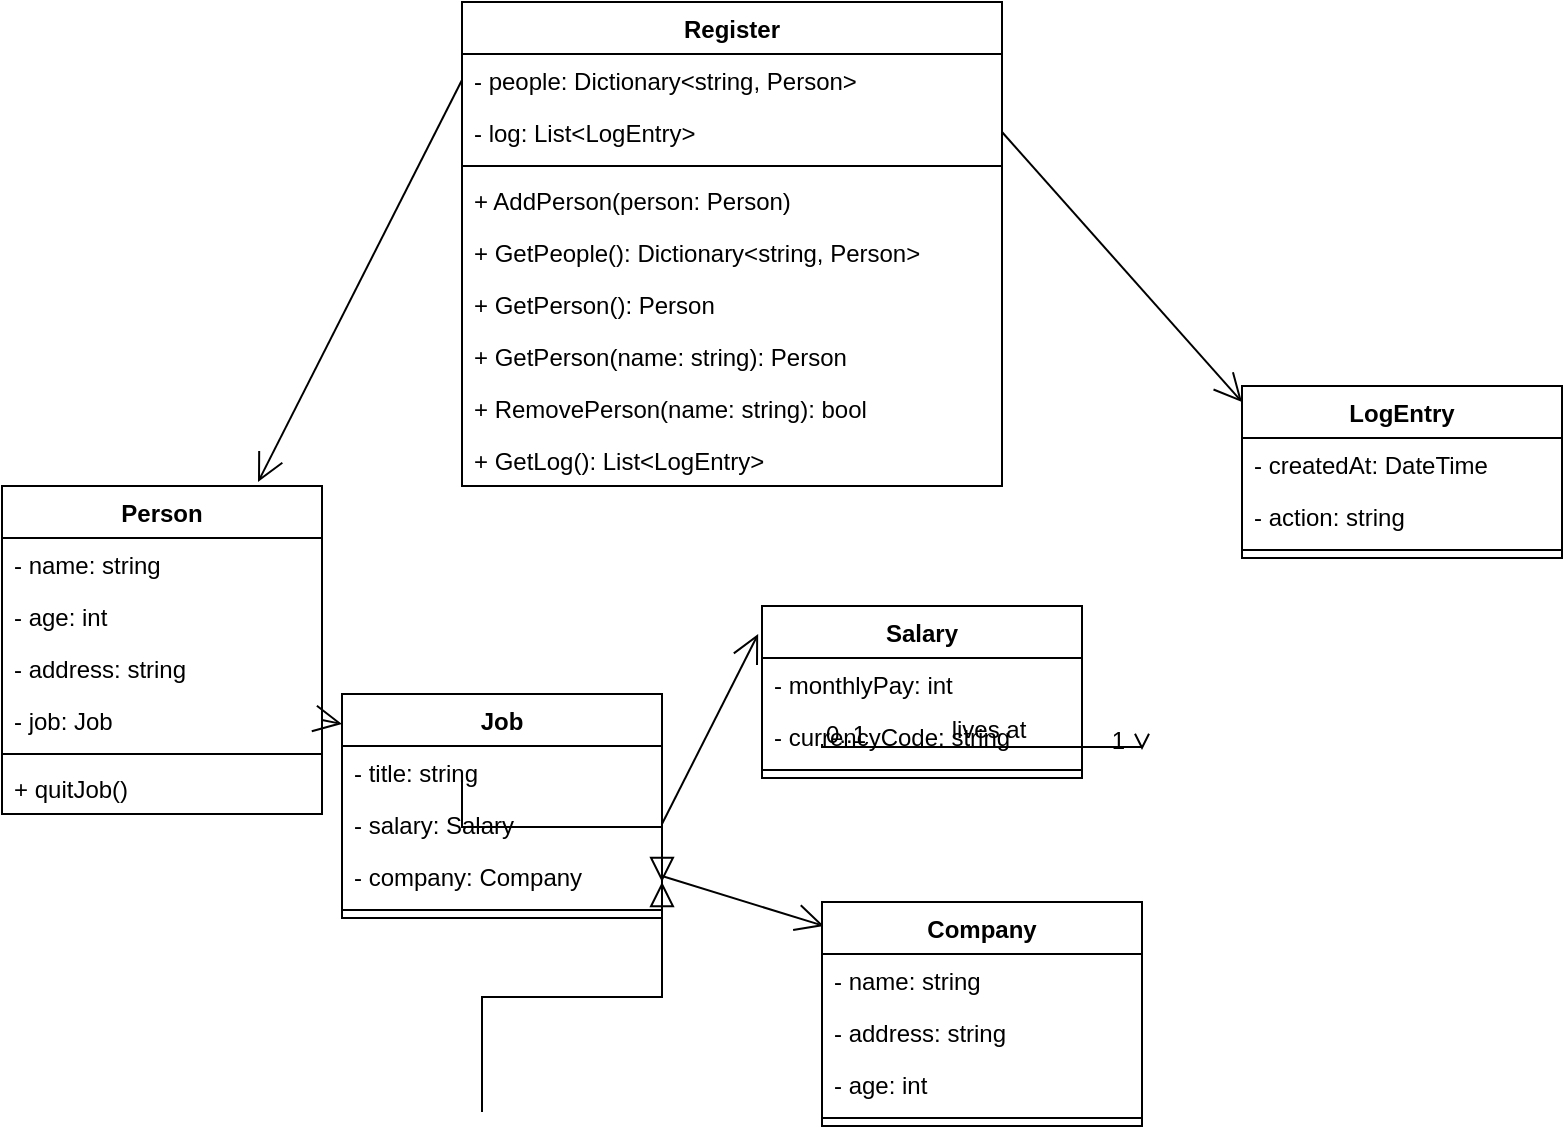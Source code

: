 <mxfile version="13.6.0" type="device"><diagram id="C5RBs43oDa-KdzZeNtuy" name="Page-1"><mxGraphModel dx="1186" dy="724" grid="1" gridSize="10" guides="1" tooltips="1" connect="1" arrows="1" fold="1" page="1" pageScale="1" pageWidth="827" pageHeight="1169" math="0" shadow="0"><root><mxCell id="WIyWlLk6GJQsqaUBKTNV-0"/><mxCell id="WIyWlLk6GJQsqaUBKTNV-1" parent="WIyWlLk6GJQsqaUBKTNV-0"/><mxCell id="ahdA7ts5o8jpzLJ7Q1MH-20" value="Person" style="swimlane;fontStyle=1;align=center;verticalAlign=top;childLayout=stackLayout;horizontal=1;startSize=26;horizontalStack=0;resizeParent=1;resizeParentMax=0;resizeLast=0;collapsible=1;marginBottom=0;" vertex="1" parent="WIyWlLk6GJQsqaUBKTNV-1"><mxGeometry x="20" y="270" width="160" height="164" as="geometry"/></mxCell><mxCell id="ahdA7ts5o8jpzLJ7Q1MH-21" value="- name: string" style="text;strokeColor=none;fillColor=none;align=left;verticalAlign=top;spacingLeft=4;spacingRight=4;overflow=hidden;rotatable=0;points=[[0,0.5],[1,0.5]];portConstraint=eastwest;" vertex="1" parent="ahdA7ts5o8jpzLJ7Q1MH-20"><mxGeometry y="26" width="160" height="26" as="geometry"/></mxCell><mxCell id="ahdA7ts5o8jpzLJ7Q1MH-36" value="- age: int" style="text;strokeColor=none;fillColor=none;align=left;verticalAlign=top;spacingLeft=4;spacingRight=4;overflow=hidden;rotatable=0;points=[[0,0.5],[1,0.5]];portConstraint=eastwest;" vertex="1" parent="ahdA7ts5o8jpzLJ7Q1MH-20"><mxGeometry y="52" width="160" height="26" as="geometry"/></mxCell><mxCell id="ahdA7ts5o8jpzLJ7Q1MH-37" value="- address: string" style="text;strokeColor=none;fillColor=none;align=left;verticalAlign=top;spacingLeft=4;spacingRight=4;overflow=hidden;rotatable=0;points=[[0,0.5],[1,0.5]];portConstraint=eastwest;" vertex="1" parent="ahdA7ts5o8jpzLJ7Q1MH-20"><mxGeometry y="78" width="160" height="26" as="geometry"/></mxCell><mxCell id="ahdA7ts5o8jpzLJ7Q1MH-38" value="- job: Job" style="text;strokeColor=none;fillColor=none;align=left;verticalAlign=top;spacingLeft=4;spacingRight=4;overflow=hidden;rotatable=0;points=[[0,0.5],[1,0.5]];portConstraint=eastwest;" vertex="1" parent="ahdA7ts5o8jpzLJ7Q1MH-20"><mxGeometry y="104" width="160" height="26" as="geometry"/></mxCell><mxCell id="ahdA7ts5o8jpzLJ7Q1MH-22" value="" style="line;strokeWidth=1;fillColor=none;align=left;verticalAlign=middle;spacingTop=-1;spacingLeft=3;spacingRight=3;rotatable=0;labelPosition=right;points=[];portConstraint=eastwest;" vertex="1" parent="ahdA7ts5o8jpzLJ7Q1MH-20"><mxGeometry y="130" width="160" height="8" as="geometry"/></mxCell><mxCell id="ahdA7ts5o8jpzLJ7Q1MH-39" value="+ quitJob()" style="text;strokeColor=none;fillColor=none;align=left;verticalAlign=top;spacingLeft=4;spacingRight=4;overflow=hidden;rotatable=0;points=[[0,0.5],[1,0.5]];portConstraint=eastwest;" vertex="1" parent="ahdA7ts5o8jpzLJ7Q1MH-20"><mxGeometry y="138" width="160" height="26" as="geometry"/></mxCell><mxCell id="ahdA7ts5o8jpzLJ7Q1MH-47" value="" style="endArrow=open;endFill=1;endSize=12;html=1;exitX=0;exitY=0.5;exitDx=0;exitDy=0;entryX=0.8;entryY=-0.012;entryDx=0;entryDy=0;entryPerimeter=0;" edge="1" parent="WIyWlLk6GJQsqaUBKTNV-1" source="ahdA7ts5o8jpzLJ7Q1MH-1" target="ahdA7ts5o8jpzLJ7Q1MH-20"><mxGeometry width="160" relative="1" as="geometry"><mxPoint x="160" y="140" as="sourcePoint"/><mxPoint x="320" y="170" as="targetPoint"/></mxGeometry></mxCell><mxCell id="ahdA7ts5o8jpzLJ7Q1MH-52" value="" style="endArrow=open;endFill=1;endSize=12;html=1;exitX=1;exitY=0.5;exitDx=0;exitDy=0;entryX=0;entryY=0.093;entryDx=0;entryDy=0;entryPerimeter=0;" edge="1" parent="WIyWlLk6GJQsqaUBKTNV-1" source="ahdA7ts5o8jpzLJ7Q1MH-25" target="ahdA7ts5o8jpzLJ7Q1MH-12"><mxGeometry width="160" relative="1" as="geometry"><mxPoint x="260" y="77" as="sourcePoint"/><mxPoint x="158" y="278.032" as="targetPoint"/></mxGeometry></mxCell><mxCell id="ahdA7ts5o8jpzLJ7Q1MH-48" value="" style="endArrow=open;endFill=1;endSize=12;html=1;exitX=1;exitY=0.5;exitDx=0;exitDy=0;entryX=0;entryY=0.134;entryDx=0;entryDy=0;entryPerimeter=0;" edge="1" parent="WIyWlLk6GJQsqaUBKTNV-1" source="ahdA7ts5o8jpzLJ7Q1MH-38" target="ahdA7ts5o8jpzLJ7Q1MH-8"><mxGeometry width="160" relative="1" as="geometry"><mxPoint x="320" y="99" as="sourcePoint"/><mxPoint x="158" y="278.032" as="targetPoint"/></mxGeometry></mxCell><mxCell id="ahdA7ts5o8jpzLJ7Q1MH-49" value="" style="endArrow=open;endFill=1;endSize=12;html=1;exitX=1;exitY=0.5;exitDx=0;exitDy=0;entryX=0.006;entryY=0.107;entryDx=0;entryDy=0;entryPerimeter=0;" edge="1" parent="WIyWlLk6GJQsqaUBKTNV-1" source="ahdA7ts5o8jpzLJ7Q1MH-41" target="ahdA7ts5o8jpzLJ7Q1MH-4"><mxGeometry width="160" relative="1" as="geometry"><mxPoint x="190" y="397" as="sourcePoint"/><mxPoint x="230" y="373.008" as="targetPoint"/></mxGeometry></mxCell><mxCell id="ahdA7ts5o8jpzLJ7Q1MH-50" value="" style="endArrow=open;endFill=1;endSize=12;html=1;exitX=1;exitY=0.5;exitDx=0;exitDy=0;entryX=-0.012;entryY=0.163;entryDx=0;entryDy=0;entryPerimeter=0;" edge="1" parent="WIyWlLk6GJQsqaUBKTNV-1" source="ahdA7ts5o8jpzLJ7Q1MH-40" target="ahdA7ts5o8jpzLJ7Q1MH-16"><mxGeometry width="160" relative="1" as="geometry"><mxPoint x="390" y="449" as="sourcePoint"/><mxPoint x="424.96" y="331.984" as="targetPoint"/></mxGeometry></mxCell><mxCell id="ahdA7ts5o8jpzLJ7Q1MH-8" value="Job" style="swimlane;fontStyle=1;align=center;verticalAlign=top;childLayout=stackLayout;horizontal=1;startSize=26;horizontalStack=0;resizeParent=1;resizeParentMax=0;resizeLast=0;collapsible=1;marginBottom=0;" vertex="1" parent="WIyWlLk6GJQsqaUBKTNV-1"><mxGeometry x="190" y="374" width="160" height="112" as="geometry"/></mxCell><mxCell id="ahdA7ts5o8jpzLJ7Q1MH-9" value="- title: string" style="text;strokeColor=none;fillColor=none;align=left;verticalAlign=top;spacingLeft=4;spacingRight=4;overflow=hidden;rotatable=0;points=[[0,0.5],[1,0.5]];portConstraint=eastwest;" vertex="1" parent="ahdA7ts5o8jpzLJ7Q1MH-8"><mxGeometry y="26" width="160" height="26" as="geometry"/></mxCell><mxCell id="ahdA7ts5o8jpzLJ7Q1MH-40" value="- salary: Salary" style="text;strokeColor=none;fillColor=none;align=left;verticalAlign=top;spacingLeft=4;spacingRight=4;overflow=hidden;rotatable=0;points=[[0,0.5],[1,0.5]];portConstraint=eastwest;" vertex="1" parent="ahdA7ts5o8jpzLJ7Q1MH-8"><mxGeometry y="52" width="160" height="26" as="geometry"/></mxCell><mxCell id="ahdA7ts5o8jpzLJ7Q1MH-41" value="- company: Company" style="text;strokeColor=none;fillColor=none;align=left;verticalAlign=top;spacingLeft=4;spacingRight=4;overflow=hidden;rotatable=0;points=[[0,0.5],[1,0.5]];portConstraint=eastwest;" vertex="1" parent="ahdA7ts5o8jpzLJ7Q1MH-8"><mxGeometry y="78" width="160" height="26" as="geometry"/></mxCell><mxCell id="ahdA7ts5o8jpzLJ7Q1MH-10" value="" style="line;strokeWidth=1;fillColor=none;align=left;verticalAlign=middle;spacingTop=-1;spacingLeft=3;spacingRight=3;rotatable=0;labelPosition=right;points=[];portConstraint=eastwest;" vertex="1" parent="ahdA7ts5o8jpzLJ7Q1MH-8"><mxGeometry y="104" width="160" height="8" as="geometry"/></mxCell><mxCell id="ahdA7ts5o8jpzLJ7Q1MH-16" value="Salary" style="swimlane;fontStyle=1;align=center;verticalAlign=top;childLayout=stackLayout;horizontal=1;startSize=26;horizontalStack=0;resizeParent=1;resizeParentMax=0;resizeLast=0;collapsible=1;marginBottom=0;" vertex="1" parent="WIyWlLk6GJQsqaUBKTNV-1"><mxGeometry x="400" y="330" width="160" height="86" as="geometry"/></mxCell><mxCell id="ahdA7ts5o8jpzLJ7Q1MH-17" value="- monthlyPay: int" style="text;strokeColor=none;fillColor=none;align=left;verticalAlign=top;spacingLeft=4;spacingRight=4;overflow=hidden;rotatable=0;points=[[0,0.5],[1,0.5]];portConstraint=eastwest;" vertex="1" parent="ahdA7ts5o8jpzLJ7Q1MH-16"><mxGeometry y="26" width="160" height="26" as="geometry"/></mxCell><mxCell id="ahdA7ts5o8jpzLJ7Q1MH-46" value="- currencyCode: string" style="text;strokeColor=none;fillColor=none;align=left;verticalAlign=top;spacingLeft=4;spacingRight=4;overflow=hidden;rotatable=0;points=[[0,0.5],[1,0.5]];portConstraint=eastwest;" vertex="1" parent="ahdA7ts5o8jpzLJ7Q1MH-16"><mxGeometry y="52" width="160" height="26" as="geometry"/></mxCell><mxCell id="ahdA7ts5o8jpzLJ7Q1MH-18" value="" style="line;strokeWidth=1;fillColor=none;align=left;verticalAlign=middle;spacingTop=-1;spacingLeft=3;spacingRight=3;rotatable=0;labelPosition=right;points=[];portConstraint=eastwest;" vertex="1" parent="ahdA7ts5o8jpzLJ7Q1MH-16"><mxGeometry y="78" width="160" height="8" as="geometry"/></mxCell><mxCell id="ahdA7ts5o8jpzLJ7Q1MH-4" value="Company" style="swimlane;fontStyle=1;align=center;verticalAlign=top;childLayout=stackLayout;horizontal=1;startSize=26;horizontalStack=0;resizeParent=1;resizeParentMax=0;resizeLast=0;collapsible=1;marginBottom=0;" vertex="1" parent="WIyWlLk6GJQsqaUBKTNV-1"><mxGeometry x="430" y="478" width="160" height="112" as="geometry"/></mxCell><mxCell id="ahdA7ts5o8jpzLJ7Q1MH-5" value="- name: string" style="text;strokeColor=none;fillColor=none;align=left;verticalAlign=top;spacingLeft=4;spacingRight=4;overflow=hidden;rotatable=0;points=[[0,0.5],[1,0.5]];portConstraint=eastwest;" vertex="1" parent="ahdA7ts5o8jpzLJ7Q1MH-4"><mxGeometry y="26" width="160" height="26" as="geometry"/></mxCell><mxCell id="ahdA7ts5o8jpzLJ7Q1MH-42" value="- address: string" style="text;strokeColor=none;fillColor=none;align=left;verticalAlign=top;spacingLeft=4;spacingRight=4;overflow=hidden;rotatable=0;points=[[0,0.5],[1,0.5]];portConstraint=eastwest;" vertex="1" parent="ahdA7ts5o8jpzLJ7Q1MH-4"><mxGeometry y="52" width="160" height="26" as="geometry"/></mxCell><mxCell id="ahdA7ts5o8jpzLJ7Q1MH-43" value="- age: int" style="text;strokeColor=none;fillColor=none;align=left;verticalAlign=top;spacingLeft=4;spacingRight=4;overflow=hidden;rotatable=0;points=[[0,0.5],[1,0.5]];portConstraint=eastwest;" vertex="1" parent="ahdA7ts5o8jpzLJ7Q1MH-4"><mxGeometry y="78" width="160" height="26" as="geometry"/></mxCell><mxCell id="ahdA7ts5o8jpzLJ7Q1MH-6" value="" style="line;strokeWidth=1;fillColor=none;align=left;verticalAlign=middle;spacingTop=-1;spacingLeft=3;spacingRight=3;rotatable=0;labelPosition=right;points=[];portConstraint=eastwest;" vertex="1" parent="ahdA7ts5o8jpzLJ7Q1MH-4"><mxGeometry y="104" width="160" height="8" as="geometry"/></mxCell><mxCell id="ahdA7ts5o8jpzLJ7Q1MH-12" value="LogEntry" style="swimlane;fontStyle=1;align=center;verticalAlign=top;childLayout=stackLayout;horizontal=1;startSize=26;horizontalStack=0;resizeParent=1;resizeParentMax=0;resizeLast=0;collapsible=1;marginBottom=0;" vertex="1" parent="WIyWlLk6GJQsqaUBKTNV-1"><mxGeometry x="640" y="220" width="160" height="86" as="geometry"/></mxCell><mxCell id="ahdA7ts5o8jpzLJ7Q1MH-13" value="- createdAt: DateTime" style="text;strokeColor=none;fillColor=none;align=left;verticalAlign=top;spacingLeft=4;spacingRight=4;overflow=hidden;rotatable=0;points=[[0,0.5],[1,0.5]];portConstraint=eastwest;" vertex="1" parent="ahdA7ts5o8jpzLJ7Q1MH-12"><mxGeometry y="26" width="160" height="26" as="geometry"/></mxCell><mxCell id="ahdA7ts5o8jpzLJ7Q1MH-44" value="- action: string" style="text;strokeColor=none;fillColor=none;align=left;verticalAlign=top;spacingLeft=4;spacingRight=4;overflow=hidden;rotatable=0;points=[[0,0.5],[1,0.5]];portConstraint=eastwest;" vertex="1" parent="ahdA7ts5o8jpzLJ7Q1MH-12"><mxGeometry y="52" width="160" height="26" as="geometry"/></mxCell><mxCell id="ahdA7ts5o8jpzLJ7Q1MH-14" value="" style="line;strokeWidth=1;fillColor=none;align=left;verticalAlign=middle;spacingTop=-1;spacingLeft=3;spacingRight=3;rotatable=0;labelPosition=right;points=[];portConstraint=eastwest;" vertex="1" parent="ahdA7ts5o8jpzLJ7Q1MH-12"><mxGeometry y="78" width="160" height="8" as="geometry"/></mxCell><mxCell id="ahdA7ts5o8jpzLJ7Q1MH-0" value="Register" style="swimlane;fontStyle=1;align=center;verticalAlign=top;childLayout=stackLayout;horizontal=1;startSize=26;horizontalStack=0;resizeParent=1;resizeParentMax=0;resizeLast=0;collapsible=1;marginBottom=0;" vertex="1" parent="WIyWlLk6GJQsqaUBKTNV-1"><mxGeometry x="250" y="28" width="270" height="242" as="geometry"/></mxCell><mxCell id="ahdA7ts5o8jpzLJ7Q1MH-1" value="- people: Dictionary&lt;string, Person&gt;" style="text;strokeColor=none;fillColor=none;align=left;verticalAlign=top;spacingLeft=4;spacingRight=4;overflow=hidden;rotatable=0;points=[[0,0.5],[1,0.5]];portConstraint=eastwest;" vertex="1" parent="ahdA7ts5o8jpzLJ7Q1MH-0"><mxGeometry y="26" width="270" height="26" as="geometry"/></mxCell><mxCell id="ahdA7ts5o8jpzLJ7Q1MH-25" value="- log: List&lt;LogEntry&gt;" style="text;strokeColor=none;fillColor=none;align=left;verticalAlign=top;spacingLeft=4;spacingRight=4;overflow=hidden;rotatable=0;points=[[0,0.5],[1,0.5]];portConstraint=eastwest;" vertex="1" parent="ahdA7ts5o8jpzLJ7Q1MH-0"><mxGeometry y="52" width="270" height="26" as="geometry"/></mxCell><mxCell id="ahdA7ts5o8jpzLJ7Q1MH-2" value="" style="line;strokeWidth=1;fillColor=none;align=left;verticalAlign=middle;spacingTop=-1;spacingLeft=3;spacingRight=3;rotatable=0;labelPosition=right;points=[];portConstraint=eastwest;" vertex="1" parent="ahdA7ts5o8jpzLJ7Q1MH-0"><mxGeometry y="78" width="270" height="8" as="geometry"/></mxCell><mxCell id="ahdA7ts5o8jpzLJ7Q1MH-3" value="+ AddPerson(person: Person)" style="text;strokeColor=none;fillColor=none;align=left;verticalAlign=top;spacingLeft=4;spacingRight=4;overflow=hidden;rotatable=0;points=[[0,0.5],[1,0.5]];portConstraint=eastwest;" vertex="1" parent="ahdA7ts5o8jpzLJ7Q1MH-0"><mxGeometry y="86" width="270" height="26" as="geometry"/></mxCell><mxCell id="ahdA7ts5o8jpzLJ7Q1MH-27" value="+ GetPeople(): Dictionary&lt;string, Person&gt;" style="text;strokeColor=none;fillColor=none;align=left;verticalAlign=top;spacingLeft=4;spacingRight=4;overflow=hidden;rotatable=0;points=[[0,0.5],[1,0.5]];portConstraint=eastwest;" vertex="1" parent="ahdA7ts5o8jpzLJ7Q1MH-0"><mxGeometry y="112" width="270" height="26" as="geometry"/></mxCell><mxCell id="ahdA7ts5o8jpzLJ7Q1MH-28" value="+ GetPerson(): Person" style="text;strokeColor=none;fillColor=none;align=left;verticalAlign=top;spacingLeft=4;spacingRight=4;overflow=hidden;rotatable=0;points=[[0,0.5],[1,0.5]];portConstraint=eastwest;" vertex="1" parent="ahdA7ts5o8jpzLJ7Q1MH-0"><mxGeometry y="138" width="270" height="26" as="geometry"/></mxCell><mxCell id="ahdA7ts5o8jpzLJ7Q1MH-29" value="+ GetPerson(name: string): Person" style="text;strokeColor=none;fillColor=none;align=left;verticalAlign=top;spacingLeft=4;spacingRight=4;overflow=hidden;rotatable=0;points=[[0,0.5],[1,0.5]];portConstraint=eastwest;" vertex="1" parent="ahdA7ts5o8jpzLJ7Q1MH-0"><mxGeometry y="164" width="270" height="26" as="geometry"/></mxCell><mxCell id="ahdA7ts5o8jpzLJ7Q1MH-30" value="+ RemovePerson(name: string): bool" style="text;strokeColor=none;fillColor=none;align=left;verticalAlign=top;spacingLeft=4;spacingRight=4;overflow=hidden;rotatable=0;points=[[0,0.5],[1,0.5]];portConstraint=eastwest;" vertex="1" parent="ahdA7ts5o8jpzLJ7Q1MH-0"><mxGeometry y="190" width="270" height="26" as="geometry"/></mxCell><mxCell id="ahdA7ts5o8jpzLJ7Q1MH-31" value="+ GetLog(): List&lt;LogEntry&gt;" style="text;strokeColor=none;fillColor=none;align=left;verticalAlign=top;spacingLeft=4;spacingRight=4;overflow=hidden;rotatable=0;points=[[0,0.5],[1,0.5]];portConstraint=eastwest;" vertex="1" parent="ahdA7ts5o8jpzLJ7Q1MH-0"><mxGeometry y="216" width="270" height="26" as="geometry"/></mxCell><mxCell id="ahdA7ts5o8jpzLJ7Q1MH-95" value="" style="endArrow=block;endSize=10;endFill=0;shadow=0;strokeWidth=1;rounded=0;edgeStyle=elbowEdgeStyle;elbow=vertical;" edge="1" parent="WIyWlLk6GJQsqaUBKTNV-1" source="ahdA7ts5o8jpzLJ7Q1MH-89"><mxGeometry width="160" relative="1" as="geometry"><mxPoint x="250" y="413" as="sourcePoint"/><mxPoint x="350" y="468" as="targetPoint"/></mxGeometry></mxCell><mxCell id="ahdA7ts5o8jpzLJ7Q1MH-99" value="" style="endArrow=block;endSize=10;endFill=0;shadow=0;strokeWidth=1;rounded=0;edgeStyle=elbowEdgeStyle;elbow=vertical;" edge="1" parent="WIyWlLk6GJQsqaUBKTNV-1" source="ahdA7ts5o8jpzLJ7Q1MH-96"><mxGeometry width="160" relative="1" as="geometry"><mxPoint x="260" y="583" as="sourcePoint"/><mxPoint x="350" y="468" as="targetPoint"/></mxGeometry></mxCell><mxCell id="ahdA7ts5o8jpzLJ7Q1MH-109" value="" style="endArrow=open;shadow=0;strokeWidth=1;rounded=0;endFill=1;edgeStyle=elbowEdgeStyle;elbow=vertical;" edge="1" parent="WIyWlLk6GJQsqaUBKTNV-1" target="ahdA7ts5o8jpzLJ7Q1MH-100"><mxGeometry x="0.5" y="41" relative="1" as="geometry"><mxPoint x="430" y="399" as="sourcePoint"/><mxPoint x="590" y="402" as="targetPoint"/><mxPoint x="-40" y="32" as="offset"/></mxGeometry></mxCell><mxCell id="ahdA7ts5o8jpzLJ7Q1MH-110" value="0..1" style="resizable=0;align=left;verticalAlign=bottom;labelBackgroundColor=none;fontSize=12;" connectable="0" vertex="1" parent="ahdA7ts5o8jpzLJ7Q1MH-109"><mxGeometry x="-1" relative="1" as="geometry"><mxPoint y="4" as="offset"/></mxGeometry></mxCell><mxCell id="ahdA7ts5o8jpzLJ7Q1MH-111" value="1" style="resizable=0;align=right;verticalAlign=bottom;labelBackgroundColor=none;fontSize=12;" connectable="0" vertex="1" parent="ahdA7ts5o8jpzLJ7Q1MH-109"><mxGeometry x="1" relative="1" as="geometry"><mxPoint x="-7" y="4" as="offset"/></mxGeometry></mxCell><mxCell id="ahdA7ts5o8jpzLJ7Q1MH-112" value="lives at" style="text;html=1;resizable=0;points=[];;align=center;verticalAlign=middle;labelBackgroundColor=none;rounded=0;shadow=0;strokeWidth=1;fontSize=12;" vertex="1" connectable="0" parent="ahdA7ts5o8jpzLJ7Q1MH-109"><mxGeometry x="0.5" y="49" relative="1" as="geometry"><mxPoint x="-38" y="40" as="offset"/></mxGeometry></mxCell></root></mxGraphModel></diagram></mxfile>